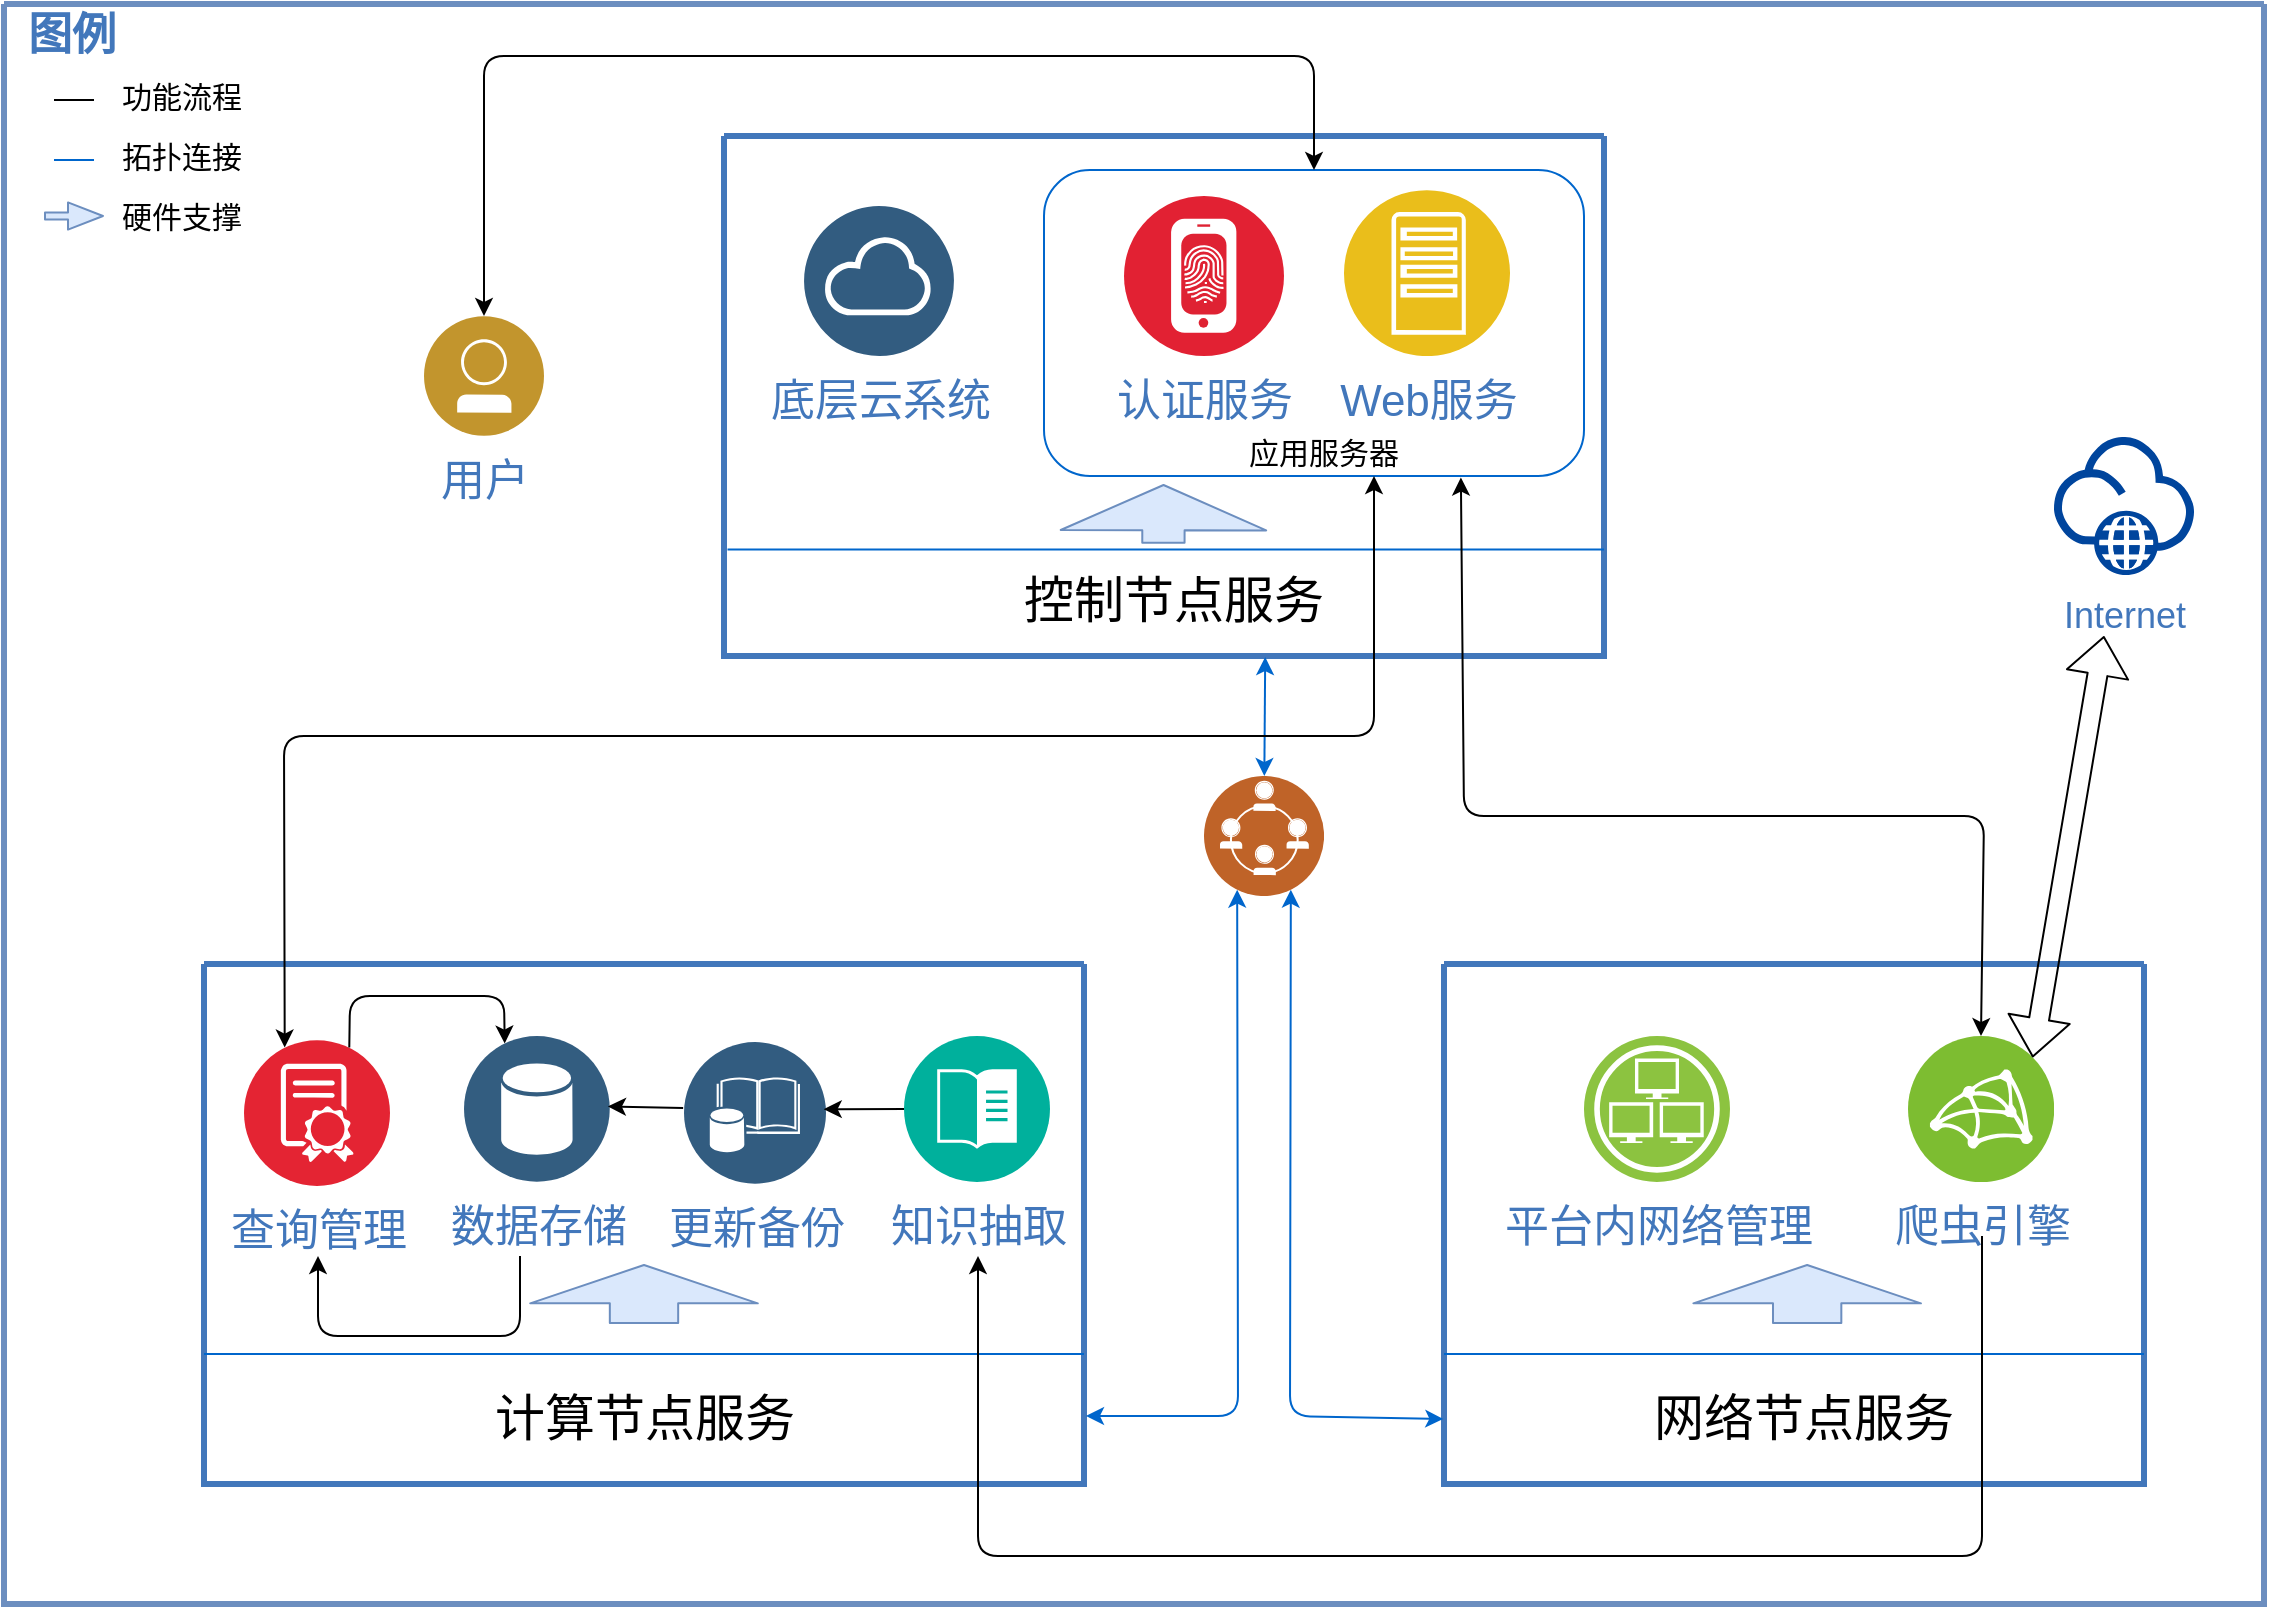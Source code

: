 <mxfile version="13.7.1" type="github">
  <diagram id="0d7cefc2-ccd6-e077-73ed-a8e48b0cddf6" name="Page-1">
    <mxGraphModel dx="1900" dy="1109" grid="1" gridSize="10" guides="1" tooltips="1" connect="1" arrows="1" fold="1" page="1" pageScale="1" pageWidth="1169" pageHeight="827" background="#ffffff" math="0" shadow="0">
      <root>
        <mxCell id="0" />
        <mxCell id="1" parent="0" />
        <mxCell id="2" value="" style="swimlane;shadow=0;strokeColor=#6c8ebf;fillColor=#dae8fc;align=right;startSize=0;collapsible=0;strokeWidth=3;fontSize=13;" parent="1" vertex="1">
          <mxGeometry x="20" y="14" width="1130" height="800" as="geometry" />
        </mxCell>
        <mxCell id="79" value="" style="swimlane;shadow=0;strokeColor=#4277BB;fillColor=#ffffff;fontColor=#4277BB;align=right;startSize=0;collapsible=0;strokeWidth=3;" parent="2" vertex="1">
          <mxGeometry x="720" y="480" width="350" height="260" as="geometry" />
        </mxCell>
        <mxCell id="xIBIwLFiV7QvSY9EjHSz-122" value="爬虫引擎" style="aspect=fixed;perimeter=ellipsePerimeter;html=1;align=center;shadow=0;dashed=0;fontColor=#4277BB;labelBackgroundColor=#ffffff;fontSize=22;spacingTop=3;image;image=img/lib/ibm/infrastructure/microservices_mesh.svg;strokeColor=#0066CC;fillColor=none;" vertex="1" parent="79">
          <mxGeometry x="232" y="36" width="73" height="73" as="geometry" />
        </mxCell>
        <mxCell id="xIBIwLFiV7QvSY9EjHSz-123" value="平台内网络管理" style="aspect=fixed;perimeter=ellipsePerimeter;html=1;align=center;shadow=0;dashed=0;fontColor=#4277BB;labelBackgroundColor=#ffffff;fontSize=22;spacingTop=3;image;image=img/lib/ibm/infrastructure/infrastructure_services.svg;strokeColor=#0066CC;fillColor=none;" vertex="1" parent="79">
          <mxGeometry x="70" y="36" width="73" height="73" as="geometry" />
        </mxCell>
        <mxCell id="xIBIwLFiV7QvSY9EjHSz-147" value="&lt;font style=&quot;font-size: 25px&quot;&gt;网络节点服务&lt;/font&gt;" style="text;html=1;strokeColor=none;fillColor=none;align=center;verticalAlign=middle;whiteSpace=wrap;rounded=0;fontSize=16;" vertex="1" parent="79">
          <mxGeometry x="100" y="216" width="160" height="20" as="geometry" />
        </mxCell>
        <mxCell id="xIBIwLFiV7QvSY9EjHSz-159" value="" style="shape=flexArrow;endArrow=classic;html=1;strokeColor=#6c8ebf;fontSize=15;endWidth=78.611;endSize=6.056;width=34.167;fillColor=#dae8fc;" edge="1" parent="79">
          <mxGeometry width="50" height="50" relative="1" as="geometry">
            <mxPoint x="181.58" y="180" as="sourcePoint" />
            <mxPoint x="181.58" y="150" as="targetPoint" />
          </mxGeometry>
        </mxCell>
        <mxCell id="xIBIwLFiV7QvSY9EjHSz-106" value="" style="swimlane;shadow=0;strokeColor=#4277BB;fillColor=#ffffff;fontColor=#4277BB;align=right;startSize=0;collapsible=0;strokeWidth=3;" vertex="1" parent="2">
          <mxGeometry x="100" y="480" width="440" height="260" as="geometry" />
        </mxCell>
        <mxCell id="xIBIwLFiV7QvSY9EjHSz-121" value="知识抽取" style="aspect=fixed;perimeter=ellipsePerimeter;html=1;align=center;shadow=0;dashed=0;fontColor=#4277BB;labelBackgroundColor=#ffffff;fontSize=22;spacingTop=3;image;image=img/lib/ibm/management/content_management.svg;strokeColor=#0066CC;fillColor=none;" vertex="1" parent="xIBIwLFiV7QvSY9EjHSz-106">
          <mxGeometry x="350" y="36" width="73" height="73" as="geometry" />
        </mxCell>
        <mxCell id="xIBIwLFiV7QvSY9EjHSz-146" value="&lt;span style=&quot;font-size: 25px&quot;&gt;计算节点服务&lt;/span&gt;" style="text;html=1;strokeColor=none;fillColor=none;align=center;verticalAlign=middle;whiteSpace=wrap;rounded=0;fontSize=16;" vertex="1" parent="xIBIwLFiV7QvSY9EjHSz-106">
          <mxGeometry x="142.5" y="216" width="155" height="20" as="geometry" />
        </mxCell>
        <mxCell id="xIBIwLFiV7QvSY9EjHSz-152" value="数据存储" style="aspect=fixed;perimeter=ellipsePerimeter;html=1;align=center;shadow=0;dashed=0;fontColor=#4277BB;labelBackgroundColor=#ffffff;fontSize=22;spacingTop=3;image;image=img/lib/ibm/data/data_services.svg;strokeColor=#0066CC;fillColor=none;" vertex="1" parent="xIBIwLFiV7QvSY9EjHSz-106">
          <mxGeometry x="130" y="36" width="73" height="73" as="geometry" />
        </mxCell>
        <mxCell id="xIBIwLFiV7QvSY9EjHSz-153" value="更新备份" style="aspect=fixed;perimeter=ellipsePerimeter;html=1;align=center;shadow=0;dashed=0;fontColor=#4277BB;labelBackgroundColor=#ffffff;fontSize=22;spacingTop=3;image;image=img/lib/ibm/data/enterprise_data.svg;strokeColor=#0066CC;fillColor=none;" vertex="1" parent="xIBIwLFiV7QvSY9EjHSz-106">
          <mxGeometry x="240" y="39" width="71" height="71" as="geometry" />
        </mxCell>
        <mxCell id="xIBIwLFiV7QvSY9EjHSz-154" value="查询管理" style="aspect=fixed;perimeter=ellipsePerimeter;html=1;align=center;shadow=0;dashed=0;fontColor=#4277BB;labelBackgroundColor=#ffffff;fontSize=22;spacingTop=3;image;image=img/lib/ibm/blockchain/e_cert.svg;strokeColor=#0066CC;fillColor=none;" vertex="1" parent="xIBIwLFiV7QvSY9EjHSz-106">
          <mxGeometry x="20" y="38" width="73" height="73" as="geometry" />
        </mxCell>
        <mxCell id="xIBIwLFiV7QvSY9EjHSz-157" value="" style="shape=flexArrow;endArrow=classic;html=1;strokeColor=#6c8ebf;fontSize=15;endWidth=78.611;endSize=6.056;width=34.167;fillColor=#dae8fc;" edge="1" parent="xIBIwLFiV7QvSY9EjHSz-106">
          <mxGeometry width="50" height="50" relative="1" as="geometry">
            <mxPoint x="220" y="180" as="sourcePoint" />
            <mxPoint x="220" y="150" as="targetPoint" />
          </mxGeometry>
        </mxCell>
        <mxCell id="xIBIwLFiV7QvSY9EjHSz-163" value="" style="html=1;labelBackgroundColor=#ffffff;endArrow=classic;endFill=1;endSize=6;jettySize=auto;orthogonalLoop=1;strokeWidth=1;fontSize=14;exitX=0;exitY=0.5;exitDx=0;exitDy=0;entryX=0.984;entryY=0.473;entryDx=0;entryDy=0;entryPerimeter=0;" edge="1" parent="xIBIwLFiV7QvSY9EjHSz-106" source="xIBIwLFiV7QvSY9EjHSz-121" target="xIBIwLFiV7QvSY9EjHSz-153">
          <mxGeometry width="60" height="60" relative="1" as="geometry">
            <mxPoint x="300" y="55" as="sourcePoint" />
            <mxPoint x="360" y="-5" as="targetPoint" />
          </mxGeometry>
        </mxCell>
        <mxCell id="xIBIwLFiV7QvSY9EjHSz-164" value="" style="html=1;labelBackgroundColor=#ffffff;endArrow=classic;endFill=1;endSize=6;jettySize=auto;orthogonalLoop=1;strokeWidth=1;fontSize=14;exitX=-0.006;exitY=0.464;exitDx=0;exitDy=0;entryX=0.986;entryY=0.482;entryDx=0;entryDy=0;exitPerimeter=0;entryPerimeter=0;" edge="1" parent="xIBIwLFiV7QvSY9EjHSz-106" source="xIBIwLFiV7QvSY9EjHSz-153" target="xIBIwLFiV7QvSY9EjHSz-152">
          <mxGeometry width="60" height="60" relative="1" as="geometry">
            <mxPoint x="190" y="45" as="sourcePoint" />
            <mxPoint x="250" y="-15" as="targetPoint" />
          </mxGeometry>
        </mxCell>
        <mxCell id="xIBIwLFiV7QvSY9EjHSz-165" value="" style="html=1;labelBackgroundColor=#ffffff;endArrow=classic;endFill=1;endSize=6;jettySize=auto;orthogonalLoop=1;strokeWidth=1;fontSize=14;" edge="1" parent="xIBIwLFiV7QvSY9EjHSz-106">
          <mxGeometry width="60" height="60" relative="1" as="geometry">
            <mxPoint x="158" y="146" as="sourcePoint" />
            <mxPoint x="57" y="146" as="targetPoint" />
            <Array as="points">
              <mxPoint x="158" y="186" />
              <mxPoint x="57" y="186" />
            </Array>
          </mxGeometry>
        </mxCell>
        <mxCell id="xIBIwLFiV7QvSY9EjHSz-167" value="" style="html=1;labelBackgroundColor=#ffffff;endArrow=classic;endFill=1;endSize=6;jettySize=auto;orthogonalLoop=1;strokeWidth=1;fontSize=14;entryX=0.25;entryY=0;entryDx=0;entryDy=0;exitX=0.75;exitY=0;exitDx=0;exitDy=0;" edge="1" parent="xIBIwLFiV7QvSY9EjHSz-106" source="xIBIwLFiV7QvSY9EjHSz-154" target="xIBIwLFiV7QvSY9EjHSz-152">
          <mxGeometry width="60" height="60" relative="1" as="geometry">
            <mxPoint x="60" y="46" as="sourcePoint" />
            <mxPoint x="120" y="-14" as="targetPoint" />
            <Array as="points">
              <mxPoint x="73" y="16" />
              <mxPoint x="150" y="16" />
            </Array>
          </mxGeometry>
        </mxCell>
        <mxCell id="xIBIwLFiV7QvSY9EjHSz-107" value="" style="swimlane;shadow=0;strokeColor=#4277BB;fillColor=#ffffff;fontColor=#4277BB;align=right;startSize=0;collapsible=0;strokeWidth=3;fontSize=17;" vertex="1" parent="2">
          <mxGeometry x="360" y="66" width="440" height="260" as="geometry" />
        </mxCell>
        <mxCell id="xIBIwLFiV7QvSY9EjHSz-116" value="" style="rounded=1;whiteSpace=wrap;html=1;fontSize=17;strokeColor=#0066CC;fillColor=none;verticalAlign=bottom;" vertex="1" parent="xIBIwLFiV7QvSY9EjHSz-107">
          <mxGeometry x="160" y="17" width="270" height="153" as="geometry" />
        </mxCell>
        <mxCell id="xIBIwLFiV7QvSY9EjHSz-115" value="Web服务" style="aspect=fixed;perimeter=ellipsePerimeter;html=1;align=center;shadow=0;dashed=0;fontColor=#4277BB;labelBackgroundColor=#ffffff;fontSize=22;spacingTop=3;image;image=img/lib/ibm/applications/app_server.svg;" vertex="1" parent="xIBIwLFiV7QvSY9EjHSz-107">
          <mxGeometry x="310" y="27" width="83" height="83" as="geometry" />
        </mxCell>
        <mxCell id="xIBIwLFiV7QvSY9EjHSz-117" value="&lt;font style=&quot;font-size: 22px;&quot;&gt;认证服务&lt;/font&gt;" style="aspect=fixed;perimeter=ellipsePerimeter;html=1;align=center;shadow=0;dashed=0;fontColor=#4277BB;labelBackgroundColor=#ffffff;fontSize=22;spacingTop=3;image;image=img/lib/ibm/security/identity_provider.svg;strokeColor=#0066CC;fillColor=none;" vertex="1" parent="xIBIwLFiV7QvSY9EjHSz-107">
          <mxGeometry x="200" y="30" width="80" height="80" as="geometry" />
        </mxCell>
        <mxCell id="xIBIwLFiV7QvSY9EjHSz-118" value="底层云系统" style="aspect=fixed;perimeter=ellipsePerimeter;html=1;align=center;shadow=0;dashed=0;fontColor=#4277BB;labelBackgroundColor=#ffffff;fontSize=22;spacingTop=3;image;image=img/lib/ibm/data/cloud.svg;strokeColor=#0066CC;fillColor=none;" vertex="1" parent="xIBIwLFiV7QvSY9EjHSz-107">
          <mxGeometry x="40" y="35" width="75" height="75" as="geometry" />
        </mxCell>
        <mxCell id="xIBIwLFiV7QvSY9EjHSz-124" value="&lt;font style=&quot;font-size: 25px&quot;&gt;控制节点服务&lt;/font&gt;" style="text;html=1;strokeColor=none;fillColor=none;align=center;verticalAlign=middle;whiteSpace=wrap;rounded=0;fontSize=16;" vertex="1" parent="xIBIwLFiV7QvSY9EjHSz-107">
          <mxGeometry x="140" y="221" width="170" height="20" as="geometry" />
        </mxCell>
        <mxCell id="xIBIwLFiV7QvSY9EjHSz-148" value="应用服务器" style="text;html=1;strokeColor=none;fillColor=none;align=center;verticalAlign=middle;whiteSpace=wrap;rounded=0;fontSize=15;" vertex="1" parent="xIBIwLFiV7QvSY9EjHSz-107">
          <mxGeometry x="250" y="148" width="100" height="20" as="geometry" />
        </mxCell>
        <mxCell id="xIBIwLFiV7QvSY9EjHSz-155" value="" style="shape=flexArrow;endArrow=classic;html=1;strokeColor=#6c8ebf;fontSize=15;entryX=0.078;entryY=1.001;entryDx=0;entryDy=0;entryPerimeter=0;endWidth=80.571;endSize=7.194;width=21.143;fillColor=#dae8fc;" edge="1" parent="xIBIwLFiV7QvSY9EjHSz-107">
          <mxGeometry width="50" height="50" relative="1" as="geometry">
            <mxPoint x="219.71" y="203.85" as="sourcePoint" />
            <mxPoint x="219.77" y="174.003" as="targetPoint" />
          </mxGeometry>
        </mxCell>
        <mxCell id="xIBIwLFiV7QvSY9EjHSz-108" value="" style="aspect=fixed;perimeter=ellipsePerimeter;html=1;align=center;shadow=0;dashed=0;fontColor=#4277BB;labelBackgroundColor=#ffffff;fontSize=12;spacingTop=3;image;image=img/lib/ibm/social/networking.svg;" vertex="1" parent="2">
          <mxGeometry x="600" y="386" width="60" height="60" as="geometry" />
        </mxCell>
        <mxCell id="xIBIwLFiV7QvSY9EjHSz-109" value="" style="html=1;labelBackgroundColor=#ffffff;startArrow=classic;startFill=1;startSize=6;endArrow=classic;endFill=1;endSize=6;jettySize=auto;orthogonalLoop=1;strokeWidth=1;fontSize=14;entryX=0.25;entryY=1;entryDx=0;entryDy=0;strokeColor=#0066CC;" edge="1" parent="2" target="xIBIwLFiV7QvSY9EjHSz-108">
          <mxGeometry width="60" height="60" relative="1" as="geometry">
            <mxPoint x="541" y="706" as="sourcePoint" />
            <mxPoint x="560" y="400" as="targetPoint" />
            <Array as="points">
              <mxPoint x="617" y="706" />
            </Array>
          </mxGeometry>
        </mxCell>
        <mxCell id="xIBIwLFiV7QvSY9EjHSz-110" value="" style="html=1;labelBackgroundColor=#ffffff;startArrow=classic;startFill=1;startSize=6;endArrow=classic;endFill=1;endSize=6;jettySize=auto;orthogonalLoop=1;strokeWidth=1;fontSize=14;entryX=0.75;entryY=1;entryDx=0;entryDy=0;exitX=-0.001;exitY=0.875;exitDx=0;exitDy=0;strokeColor=#0066CC;exitPerimeter=0;" edge="1" parent="2" source="79" target="xIBIwLFiV7QvSY9EjHSz-108">
          <mxGeometry width="60" height="60" relative="1" as="geometry">
            <mxPoint x="680" y="480" as="sourcePoint" />
            <mxPoint x="740" y="420" as="targetPoint" />
            <Array as="points">
              <mxPoint x="643" y="706" />
            </Array>
          </mxGeometry>
        </mxCell>
        <mxCell id="xIBIwLFiV7QvSY9EjHSz-111" value="" style="html=1;labelBackgroundColor=#ffffff;startArrow=classic;startFill=1;startSize=6;endArrow=classic;endFill=1;endSize=6;jettySize=auto;orthogonalLoop=1;strokeWidth=1;fontSize=14;entryX=0.615;entryY=1.002;entryDx=0;entryDy=0;entryPerimeter=0;strokeColor=#0066CC;" edge="1" parent="2" source="xIBIwLFiV7QvSY9EjHSz-108" target="xIBIwLFiV7QvSY9EjHSz-107">
          <mxGeometry width="60" height="60" relative="1" as="geometry">
            <mxPoint x="550" y="377" as="sourcePoint" />
            <mxPoint x="610" y="317" as="targetPoint" />
          </mxGeometry>
        </mxCell>
        <mxCell id="xIBIwLFiV7QvSY9EjHSz-112" value="" style="html=1;labelBackgroundColor=#ffffff;jettySize=auto;orthogonalLoop=1;strokeWidth=1;fontSize=14;endArrow=none;endFill=0;exitX=0;exitY=0.75;exitDx=0;exitDy=0;entryX=1;entryY=0.75;entryDx=0;entryDy=0;strokeColor=#0066CC;" edge="1" parent="2" source="xIBIwLFiV7QvSY9EjHSz-106" target="xIBIwLFiV7QvSY9EjHSz-106">
          <mxGeometry width="60" height="60" relative="1" as="geometry">
            <mxPoint x="270" y="577" as="sourcePoint" />
            <mxPoint x="330" y="517" as="targetPoint" />
          </mxGeometry>
        </mxCell>
        <mxCell id="xIBIwLFiV7QvSY9EjHSz-113" value="" style="html=1;labelBackgroundColor=#ffffff;jettySize=auto;orthogonalLoop=1;strokeWidth=1;fontSize=14;endArrow=none;endFill=0;exitX=0;exitY=0.75;exitDx=0;exitDy=0;entryX=1;entryY=0.75;entryDx=0;entryDy=0;strokeColor=#0066CC;" edge="1" parent="2" source="79" target="79">
          <mxGeometry width="60" height="60" relative="1" as="geometry">
            <mxPoint x="830" y="587" as="sourcePoint" />
            <mxPoint x="890" y="527" as="targetPoint" />
          </mxGeometry>
        </mxCell>
        <mxCell id="xIBIwLFiV7QvSY9EjHSz-114" value="" style="html=1;labelBackgroundColor=#ffffff;jettySize=auto;orthogonalLoop=1;strokeWidth=1;fontSize=14;endArrow=none;endFill=0;exitX=0.004;exitY=0.795;exitDx=0;exitDy=0;exitPerimeter=0;entryX=1;entryY=0.795;entryDx=0;entryDy=0;entryPerimeter=0;strokeColor=#0066CC;" edge="1" parent="2" source="xIBIwLFiV7QvSY9EjHSz-107" target="xIBIwLFiV7QvSY9EjHSz-107">
          <mxGeometry width="60" height="60" relative="1" as="geometry">
            <mxPoint x="430" y="293" as="sourcePoint" />
            <mxPoint x="490" y="233" as="targetPoint" />
          </mxGeometry>
        </mxCell>
        <mxCell id="xIBIwLFiV7QvSY9EjHSz-120" value="Internet" style="aspect=fixed;perimeter=ellipsePerimeter;html=1;align=center;shadow=0;dashed=0;fontColor=#4277BB;labelBackgroundColor=#ffffff;fontSize=18;spacingTop=3;image;image=img/lib/ibm/vpc/Internet.svg;strokeColor=#0066CC;fillColor=none;" vertex="1" parent="2">
          <mxGeometry x="1025" y="216" width="70" height="70" as="geometry" />
        </mxCell>
        <mxCell id="xIBIwLFiV7QvSY9EjHSz-161" value="" style="html=1;labelBackgroundColor=#ffffff;startArrow=classic;startFill=1;startSize=6;endArrow=classic;endFill=1;endSize=6;jettySize=auto;orthogonalLoop=1;strokeWidth=1;fontSize=14;entryX=0.772;entryY=1.005;entryDx=0;entryDy=0;exitX=0.5;exitY=0;exitDx=0;exitDy=0;entryPerimeter=0;" edge="1" parent="2" source="xIBIwLFiV7QvSY9EjHSz-122" target="xIBIwLFiV7QvSY9EjHSz-116">
          <mxGeometry width="60" height="60" relative="1" as="geometry">
            <mxPoint x="830" y="436" as="sourcePoint" />
            <mxPoint x="890" y="376" as="targetPoint" />
            <Array as="points">
              <mxPoint x="990" y="406" />
              <mxPoint x="730" y="406" />
            </Array>
          </mxGeometry>
        </mxCell>
        <mxCell id="xIBIwLFiV7QvSY9EjHSz-162" value="" style="html=1;labelBackgroundColor=#ffffff;endArrow=classic;endFill=1;endSize=6;jettySize=auto;orthogonalLoop=1;strokeWidth=1;fontSize=14;" edge="1" parent="2">
          <mxGeometry width="60" height="60" relative="1" as="geometry">
            <mxPoint x="989" y="616" as="sourcePoint" />
            <mxPoint x="487" y="626" as="targetPoint" />
            <Array as="points">
              <mxPoint x="989" y="776" />
              <mxPoint x="487" y="776" />
            </Array>
          </mxGeometry>
        </mxCell>
        <mxCell id="xIBIwLFiV7QvSY9EjHSz-168" value="" style="html=1;labelBackgroundColor=#ffffff;startArrow=classic;startFill=1;startSize=6;endArrow=classic;endFill=1;endSize=6;jettySize=auto;orthogonalLoop=1;strokeWidth=1;fontSize=14;exitX=0.25;exitY=0;exitDx=0;exitDy=0;" edge="1" parent="2" source="xIBIwLFiV7QvSY9EjHSz-154">
          <mxGeometry width="60" height="60" relative="1" as="geometry">
            <mxPoint x="400" y="426" as="sourcePoint" />
            <mxPoint x="685" y="236" as="targetPoint" />
            <Array as="points">
              <mxPoint x="140" y="366" />
              <mxPoint x="685" y="366" />
            </Array>
          </mxGeometry>
        </mxCell>
        <mxCell id="xIBIwLFiV7QvSY9EjHSz-169" value="用户" style="aspect=fixed;perimeter=ellipsePerimeter;html=1;align=center;shadow=0;dashed=0;fontColor=#4277BB;labelBackgroundColor=#ffffff;fontSize=22;spacingTop=3;image;image=img/lib/ibm/users/user.svg;strokeColor=#0066CC;fillColor=none;" vertex="1" parent="2">
          <mxGeometry x="210" y="156" width="60" height="60" as="geometry" />
        </mxCell>
        <mxCell id="xIBIwLFiV7QvSY9EjHSz-170" value="" style="html=1;labelBackgroundColor=#ffffff;startArrow=classic;startFill=1;startSize=6;endArrow=classic;endFill=1;endSize=6;jettySize=auto;orthogonalLoop=1;strokeWidth=1;fontSize=14;exitX=0.5;exitY=0;exitDx=0;exitDy=0;entryX=0.5;entryY=0;entryDx=0;entryDy=0;" edge="1" parent="2" source="xIBIwLFiV7QvSY9EjHSz-169" target="xIBIwLFiV7QvSY9EjHSz-116">
          <mxGeometry width="60" height="60" relative="1" as="geometry">
            <mxPoint x="140" y="106" as="sourcePoint" />
            <mxPoint x="200" y="46" as="targetPoint" />
            <Array as="points">
              <mxPoint x="240" y="26" />
              <mxPoint x="655" y="26" />
            </Array>
          </mxGeometry>
        </mxCell>
        <mxCell id="xIBIwLFiV7QvSY9EjHSz-175" value="" style="shape=flexArrow;endArrow=classic;startArrow=classic;html=1;fontSize=16;exitX=1;exitY=0;exitDx=0;exitDy=0;" edge="1" parent="2" source="xIBIwLFiV7QvSY9EjHSz-122">
          <mxGeometry width="50" height="50" relative="1" as="geometry">
            <mxPoint x="1020" y="406" as="sourcePoint" />
            <mxPoint x="1050" y="316" as="targetPoint" />
          </mxGeometry>
        </mxCell>
        <mxCell id="13" value="图例" style="text;html=1;align=left;verticalAlign=middle;fontColor=#4277BB;shadow=0;dashed=0;strokeColor=none;fillColor=none;labelBackgroundColor=none;fontStyle=1;fontSize=22;spacingLeft=0;" parent="2" vertex="1">
          <mxGeometry x="10" y="6" width="150" height="20" as="geometry" />
        </mxCell>
        <mxCell id="xIBIwLFiV7QvSY9EjHSz-177" value="" style="html=1;labelBackgroundColor=#ffffff;jettySize=auto;orthogonalLoop=1;strokeWidth=1;fontSize=14;endArrow=none;endFill=0;" edge="1" parent="2">
          <mxGeometry width="60" height="60" relative="1" as="geometry">
            <mxPoint x="25" y="48" as="sourcePoint" />
            <mxPoint x="45" y="48" as="targetPoint" />
          </mxGeometry>
        </mxCell>
        <mxCell id="xIBIwLFiV7QvSY9EjHSz-178" value="功能流程" style="text;html=1;strokeColor=none;fillColor=none;align=center;verticalAlign=middle;whiteSpace=wrap;rounded=0;fontSize=15;" vertex="1" parent="2">
          <mxGeometry x="54" y="36" width="70" height="20" as="geometry" />
        </mxCell>
        <mxCell id="xIBIwLFiV7QvSY9EjHSz-179" value="" style="html=1;labelBackgroundColor=#ffffff;jettySize=auto;orthogonalLoop=1;strokeWidth=1;fontSize=14;endArrow=none;endFill=0;strokeColor=#0066CC;" edge="1" parent="2">
          <mxGeometry width="60" height="60" relative="1" as="geometry">
            <mxPoint x="25.0" y="78" as="sourcePoint" />
            <mxPoint x="45.0" y="78" as="targetPoint" />
          </mxGeometry>
        </mxCell>
        <mxCell id="xIBIwLFiV7QvSY9EjHSz-180" value="拓扑连接" style="text;html=1;strokeColor=none;fillColor=none;align=center;verticalAlign=middle;whiteSpace=wrap;rounded=0;fontSize=15;" vertex="1" parent="2">
          <mxGeometry x="54" y="66" width="70" height="20" as="geometry" />
        </mxCell>
        <mxCell id="xIBIwLFiV7QvSY9EjHSz-181" value="" style="shape=flexArrow;endArrow=classic;html=1;strokeColor=#6c8ebf;fontSize=15;width=3.611;endSize=5.5;endWidth=8.966;fillColor=#dae8fc;" edge="1" parent="2">
          <mxGeometry width="50" height="50" relative="1" as="geometry">
            <mxPoint x="20" y="106" as="sourcePoint" />
            <mxPoint x="50" y="106" as="targetPoint" />
          </mxGeometry>
        </mxCell>
        <mxCell id="xIBIwLFiV7QvSY9EjHSz-182" value="硬件支撑" style="text;html=1;strokeColor=none;fillColor=none;align=center;verticalAlign=middle;whiteSpace=wrap;rounded=0;fontSize=15;" vertex="1" parent="2">
          <mxGeometry x="54" y="96" width="70" height="20" as="geometry" />
        </mxCell>
      </root>
    </mxGraphModel>
  </diagram>
</mxfile>
